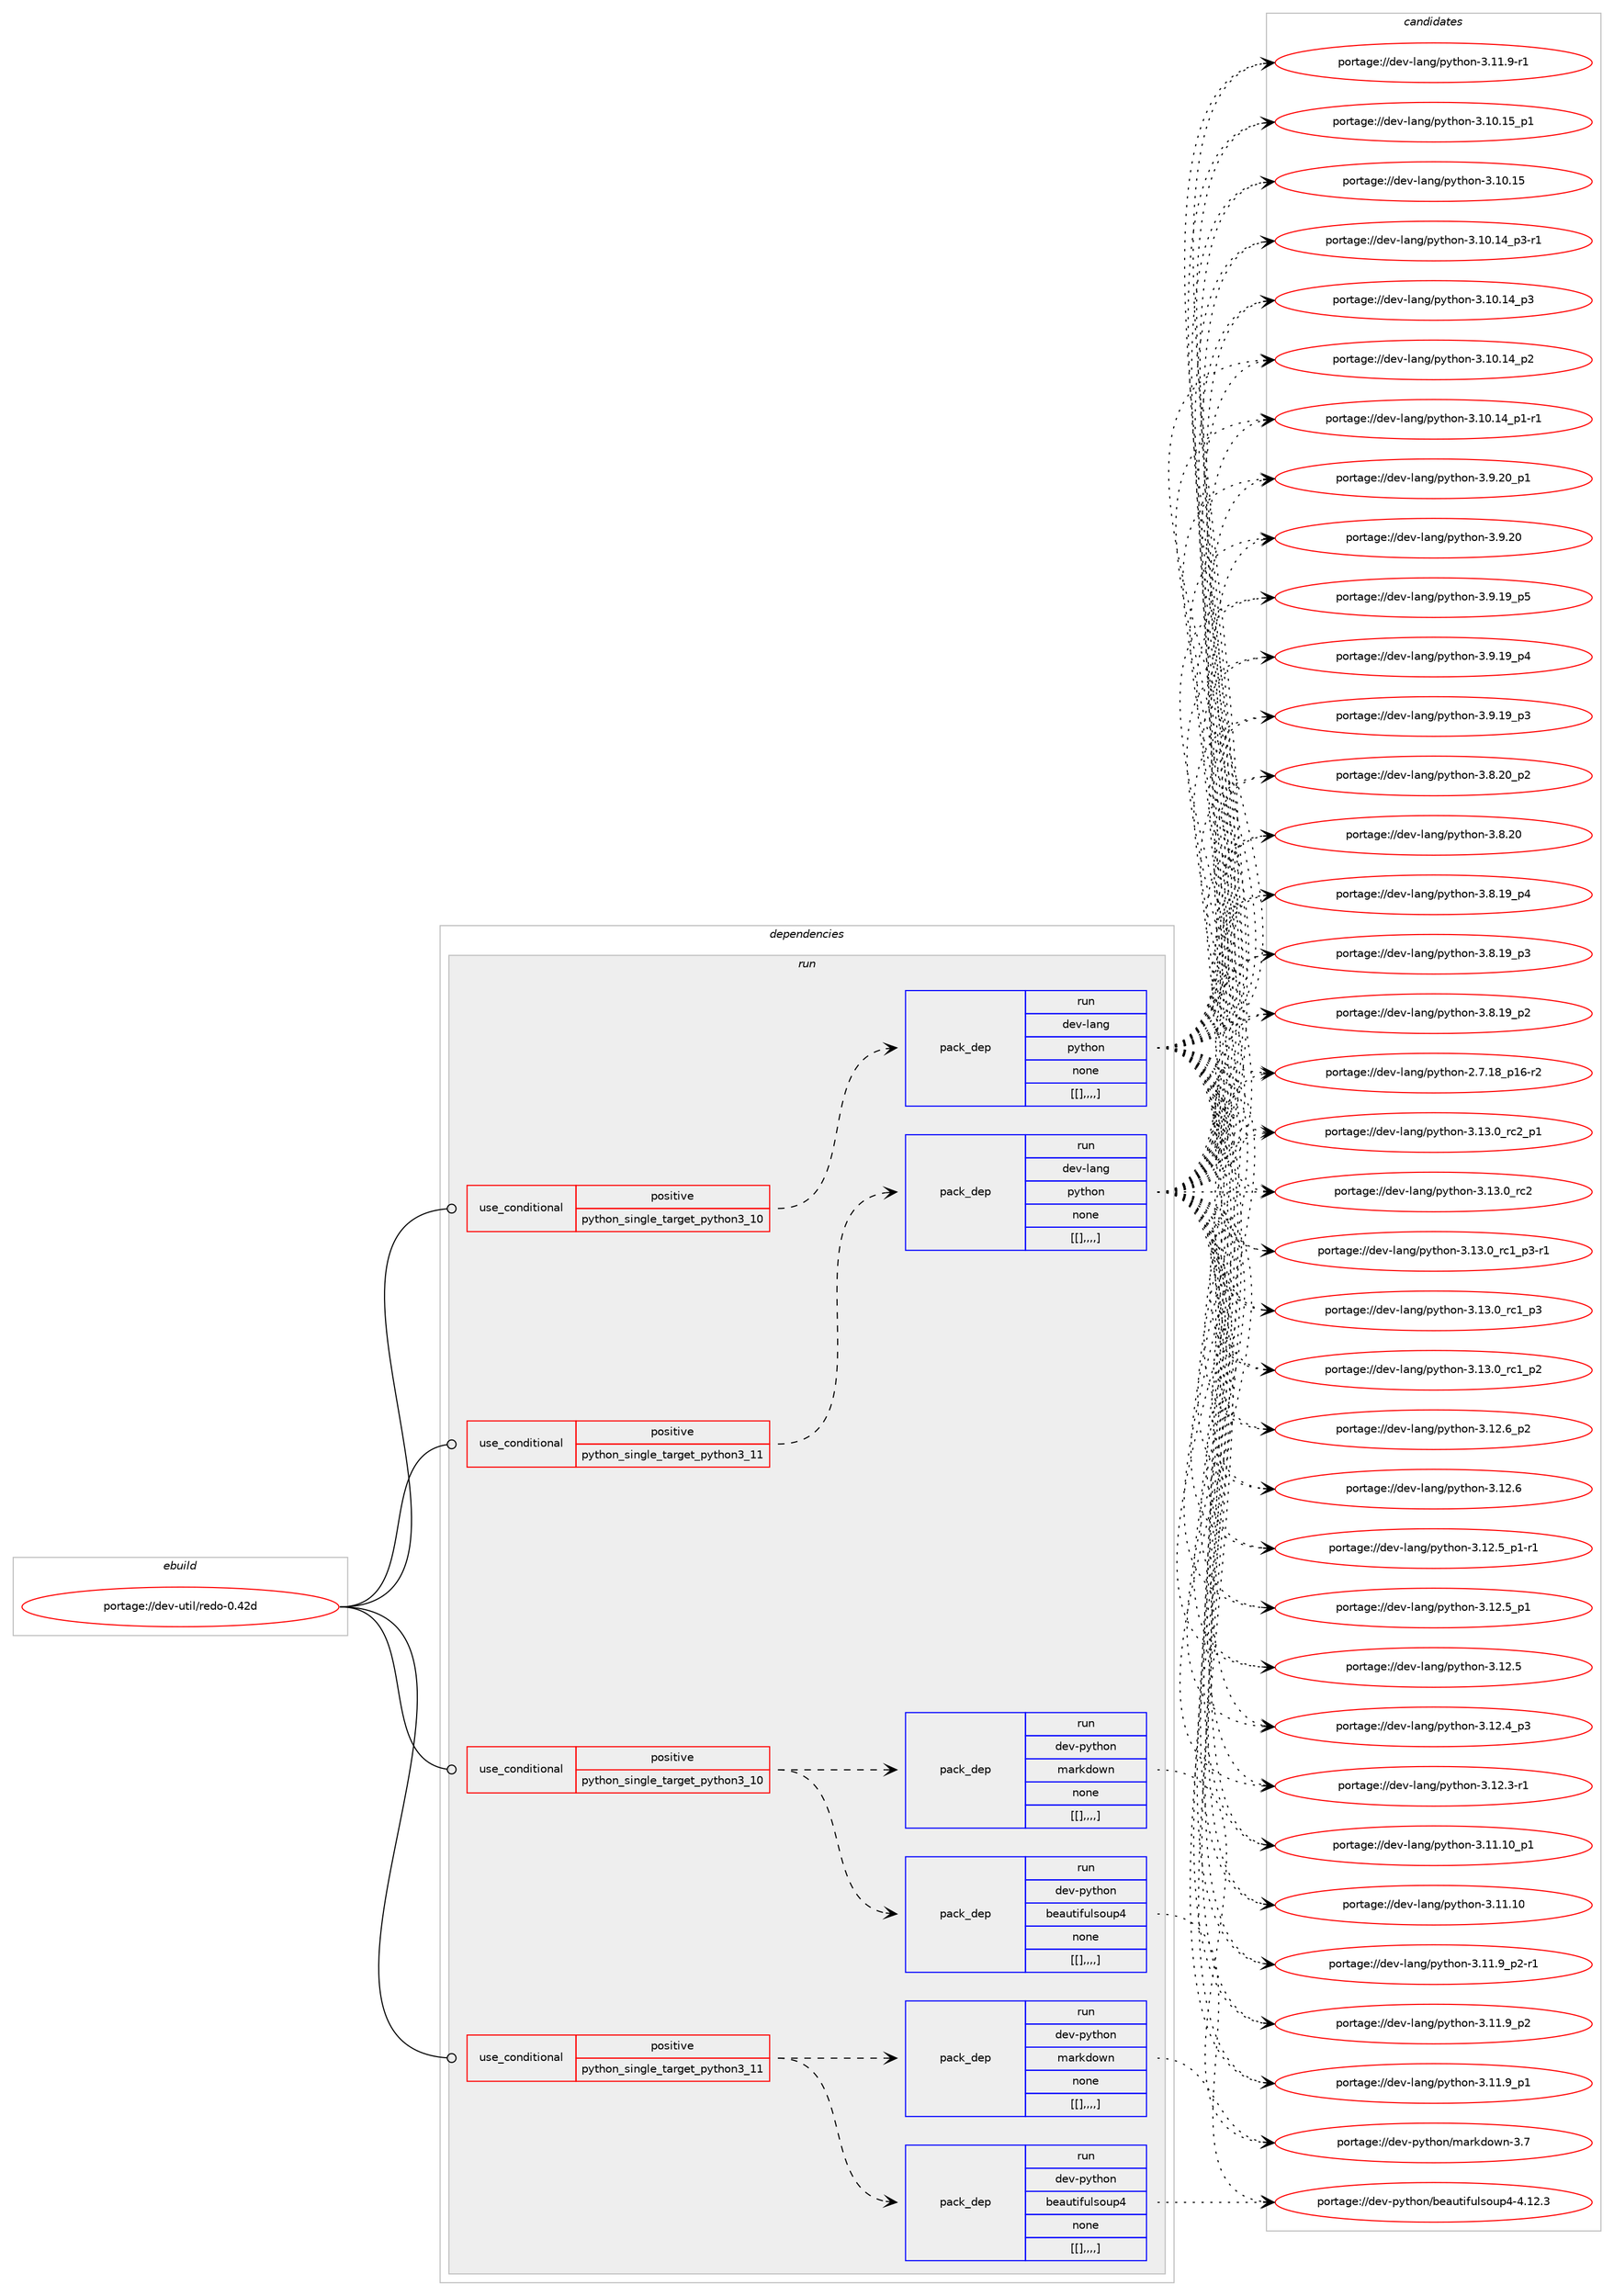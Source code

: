 digraph prolog {

# *************
# Graph options
# *************

newrank=true;
concentrate=true;
compound=true;
graph [rankdir=LR,fontname=Helvetica,fontsize=10,ranksep=1.5];#, ranksep=2.5, nodesep=0.2];
edge  [arrowhead=vee];
node  [fontname=Helvetica,fontsize=10];

# **********
# The ebuild
# **********

subgraph cluster_leftcol {
color=gray;
label=<<i>ebuild</i>>;
id [label="portage://dev-util/redo-0.42d", color=red, width=4, href="../dev-util/redo-0.42d.svg"];
}

# ****************
# The dependencies
# ****************

subgraph cluster_midcol {
color=gray;
label=<<i>dependencies</i>>;
subgraph cluster_compile {
fillcolor="#eeeeee";
style=filled;
label=<<i>compile</i>>;
}
subgraph cluster_compileandrun {
fillcolor="#eeeeee";
style=filled;
label=<<i>compile and run</i>>;
}
subgraph cluster_run {
fillcolor="#eeeeee";
style=filled;
label=<<i>run</i>>;
subgraph cond64214 {
dependency224159 [label=<<TABLE BORDER="0" CELLBORDER="1" CELLSPACING="0" CELLPADDING="4"><TR><TD ROWSPAN="3" CELLPADDING="10">use_conditional</TD></TR><TR><TD>positive</TD></TR><TR><TD>python_single_target_python3_10</TD></TR></TABLE>>, shape=none, color=red];
subgraph pack158509 {
dependency224160 [label=<<TABLE BORDER="0" CELLBORDER="1" CELLSPACING="0" CELLPADDING="4" WIDTH="220"><TR><TD ROWSPAN="6" CELLPADDING="30">pack_dep</TD></TR><TR><TD WIDTH="110">run</TD></TR><TR><TD>dev-lang</TD></TR><TR><TD>python</TD></TR><TR><TD>none</TD></TR><TR><TD>[[],,,,]</TD></TR></TABLE>>, shape=none, color=blue];
}
dependency224159:e -> dependency224160:w [weight=20,style="dashed",arrowhead="vee"];
}
id:e -> dependency224159:w [weight=20,style="solid",arrowhead="odot"];
subgraph cond64215 {
dependency224161 [label=<<TABLE BORDER="0" CELLBORDER="1" CELLSPACING="0" CELLPADDING="4"><TR><TD ROWSPAN="3" CELLPADDING="10">use_conditional</TD></TR><TR><TD>positive</TD></TR><TR><TD>python_single_target_python3_10</TD></TR></TABLE>>, shape=none, color=red];
subgraph pack158510 {
dependency224162 [label=<<TABLE BORDER="0" CELLBORDER="1" CELLSPACING="0" CELLPADDING="4" WIDTH="220"><TR><TD ROWSPAN="6" CELLPADDING="30">pack_dep</TD></TR><TR><TD WIDTH="110">run</TD></TR><TR><TD>dev-python</TD></TR><TR><TD>beautifulsoup4</TD></TR><TR><TD>none</TD></TR><TR><TD>[[],,,,]</TD></TR></TABLE>>, shape=none, color=blue];
}
dependency224161:e -> dependency224162:w [weight=20,style="dashed",arrowhead="vee"];
subgraph pack158511 {
dependency224163 [label=<<TABLE BORDER="0" CELLBORDER="1" CELLSPACING="0" CELLPADDING="4" WIDTH="220"><TR><TD ROWSPAN="6" CELLPADDING="30">pack_dep</TD></TR><TR><TD WIDTH="110">run</TD></TR><TR><TD>dev-python</TD></TR><TR><TD>markdown</TD></TR><TR><TD>none</TD></TR><TR><TD>[[],,,,]</TD></TR></TABLE>>, shape=none, color=blue];
}
dependency224161:e -> dependency224163:w [weight=20,style="dashed",arrowhead="vee"];
}
id:e -> dependency224161:w [weight=20,style="solid",arrowhead="odot"];
subgraph cond64216 {
dependency224164 [label=<<TABLE BORDER="0" CELLBORDER="1" CELLSPACING="0" CELLPADDING="4"><TR><TD ROWSPAN="3" CELLPADDING="10">use_conditional</TD></TR><TR><TD>positive</TD></TR><TR><TD>python_single_target_python3_11</TD></TR></TABLE>>, shape=none, color=red];
subgraph pack158512 {
dependency224165 [label=<<TABLE BORDER="0" CELLBORDER="1" CELLSPACING="0" CELLPADDING="4" WIDTH="220"><TR><TD ROWSPAN="6" CELLPADDING="30">pack_dep</TD></TR><TR><TD WIDTH="110">run</TD></TR><TR><TD>dev-lang</TD></TR><TR><TD>python</TD></TR><TR><TD>none</TD></TR><TR><TD>[[],,,,]</TD></TR></TABLE>>, shape=none, color=blue];
}
dependency224164:e -> dependency224165:w [weight=20,style="dashed",arrowhead="vee"];
}
id:e -> dependency224164:w [weight=20,style="solid",arrowhead="odot"];
subgraph cond64217 {
dependency224166 [label=<<TABLE BORDER="0" CELLBORDER="1" CELLSPACING="0" CELLPADDING="4"><TR><TD ROWSPAN="3" CELLPADDING="10">use_conditional</TD></TR><TR><TD>positive</TD></TR><TR><TD>python_single_target_python3_11</TD></TR></TABLE>>, shape=none, color=red];
subgraph pack158513 {
dependency224167 [label=<<TABLE BORDER="0" CELLBORDER="1" CELLSPACING="0" CELLPADDING="4" WIDTH="220"><TR><TD ROWSPAN="6" CELLPADDING="30">pack_dep</TD></TR><TR><TD WIDTH="110">run</TD></TR><TR><TD>dev-python</TD></TR><TR><TD>beautifulsoup4</TD></TR><TR><TD>none</TD></TR><TR><TD>[[],,,,]</TD></TR></TABLE>>, shape=none, color=blue];
}
dependency224166:e -> dependency224167:w [weight=20,style="dashed",arrowhead="vee"];
subgraph pack158514 {
dependency224168 [label=<<TABLE BORDER="0" CELLBORDER="1" CELLSPACING="0" CELLPADDING="4" WIDTH="220"><TR><TD ROWSPAN="6" CELLPADDING="30">pack_dep</TD></TR><TR><TD WIDTH="110">run</TD></TR><TR><TD>dev-python</TD></TR><TR><TD>markdown</TD></TR><TR><TD>none</TD></TR><TR><TD>[[],,,,]</TD></TR></TABLE>>, shape=none, color=blue];
}
dependency224166:e -> dependency224168:w [weight=20,style="dashed",arrowhead="vee"];
}
id:e -> dependency224166:w [weight=20,style="solid",arrowhead="odot"];
}
}

# **************
# The candidates
# **************

subgraph cluster_choices {
rank=same;
color=gray;
label=<<i>candidates</i>>;

subgraph choice158509 {
color=black;
nodesep=1;
choice100101118451089711010347112121116104111110455146495146489511499509511249 [label="portage://dev-lang/python-3.13.0_rc2_p1", color=red, width=4,href="../dev-lang/python-3.13.0_rc2_p1.svg"];
choice10010111845108971101034711212111610411111045514649514648951149950 [label="portage://dev-lang/python-3.13.0_rc2", color=red, width=4,href="../dev-lang/python-3.13.0_rc2.svg"];
choice1001011184510897110103471121211161041111104551464951464895114994995112514511449 [label="portage://dev-lang/python-3.13.0_rc1_p3-r1", color=red, width=4,href="../dev-lang/python-3.13.0_rc1_p3-r1.svg"];
choice100101118451089711010347112121116104111110455146495146489511499499511251 [label="portage://dev-lang/python-3.13.0_rc1_p3", color=red, width=4,href="../dev-lang/python-3.13.0_rc1_p3.svg"];
choice100101118451089711010347112121116104111110455146495146489511499499511250 [label="portage://dev-lang/python-3.13.0_rc1_p2", color=red, width=4,href="../dev-lang/python-3.13.0_rc1_p2.svg"];
choice100101118451089711010347112121116104111110455146495046549511250 [label="portage://dev-lang/python-3.12.6_p2", color=red, width=4,href="../dev-lang/python-3.12.6_p2.svg"];
choice10010111845108971101034711212111610411111045514649504654 [label="portage://dev-lang/python-3.12.6", color=red, width=4,href="../dev-lang/python-3.12.6.svg"];
choice1001011184510897110103471121211161041111104551464950465395112494511449 [label="portage://dev-lang/python-3.12.5_p1-r1", color=red, width=4,href="../dev-lang/python-3.12.5_p1-r1.svg"];
choice100101118451089711010347112121116104111110455146495046539511249 [label="portage://dev-lang/python-3.12.5_p1", color=red, width=4,href="../dev-lang/python-3.12.5_p1.svg"];
choice10010111845108971101034711212111610411111045514649504653 [label="portage://dev-lang/python-3.12.5", color=red, width=4,href="../dev-lang/python-3.12.5.svg"];
choice100101118451089711010347112121116104111110455146495046529511251 [label="portage://dev-lang/python-3.12.4_p3", color=red, width=4,href="../dev-lang/python-3.12.4_p3.svg"];
choice100101118451089711010347112121116104111110455146495046514511449 [label="portage://dev-lang/python-3.12.3-r1", color=red, width=4,href="../dev-lang/python-3.12.3-r1.svg"];
choice10010111845108971101034711212111610411111045514649494649489511249 [label="portage://dev-lang/python-3.11.10_p1", color=red, width=4,href="../dev-lang/python-3.11.10_p1.svg"];
choice1001011184510897110103471121211161041111104551464949464948 [label="portage://dev-lang/python-3.11.10", color=red, width=4,href="../dev-lang/python-3.11.10.svg"];
choice1001011184510897110103471121211161041111104551464949465795112504511449 [label="portage://dev-lang/python-3.11.9_p2-r1", color=red, width=4,href="../dev-lang/python-3.11.9_p2-r1.svg"];
choice100101118451089711010347112121116104111110455146494946579511250 [label="portage://dev-lang/python-3.11.9_p2", color=red, width=4,href="../dev-lang/python-3.11.9_p2.svg"];
choice100101118451089711010347112121116104111110455146494946579511249 [label="portage://dev-lang/python-3.11.9_p1", color=red, width=4,href="../dev-lang/python-3.11.9_p1.svg"];
choice100101118451089711010347112121116104111110455146494946574511449 [label="portage://dev-lang/python-3.11.9-r1", color=red, width=4,href="../dev-lang/python-3.11.9-r1.svg"];
choice10010111845108971101034711212111610411111045514649484649539511249 [label="portage://dev-lang/python-3.10.15_p1", color=red, width=4,href="../dev-lang/python-3.10.15_p1.svg"];
choice1001011184510897110103471121211161041111104551464948464953 [label="portage://dev-lang/python-3.10.15", color=red, width=4,href="../dev-lang/python-3.10.15.svg"];
choice100101118451089711010347112121116104111110455146494846495295112514511449 [label="portage://dev-lang/python-3.10.14_p3-r1", color=red, width=4,href="../dev-lang/python-3.10.14_p3-r1.svg"];
choice10010111845108971101034711212111610411111045514649484649529511251 [label="portage://dev-lang/python-3.10.14_p3", color=red, width=4,href="../dev-lang/python-3.10.14_p3.svg"];
choice10010111845108971101034711212111610411111045514649484649529511250 [label="portage://dev-lang/python-3.10.14_p2", color=red, width=4,href="../dev-lang/python-3.10.14_p2.svg"];
choice100101118451089711010347112121116104111110455146494846495295112494511449 [label="portage://dev-lang/python-3.10.14_p1-r1", color=red, width=4,href="../dev-lang/python-3.10.14_p1-r1.svg"];
choice100101118451089711010347112121116104111110455146574650489511249 [label="portage://dev-lang/python-3.9.20_p1", color=red, width=4,href="../dev-lang/python-3.9.20_p1.svg"];
choice10010111845108971101034711212111610411111045514657465048 [label="portage://dev-lang/python-3.9.20", color=red, width=4,href="../dev-lang/python-3.9.20.svg"];
choice100101118451089711010347112121116104111110455146574649579511253 [label="portage://dev-lang/python-3.9.19_p5", color=red, width=4,href="../dev-lang/python-3.9.19_p5.svg"];
choice100101118451089711010347112121116104111110455146574649579511252 [label="portage://dev-lang/python-3.9.19_p4", color=red, width=4,href="../dev-lang/python-3.9.19_p4.svg"];
choice100101118451089711010347112121116104111110455146574649579511251 [label="portage://dev-lang/python-3.9.19_p3", color=red, width=4,href="../dev-lang/python-3.9.19_p3.svg"];
choice100101118451089711010347112121116104111110455146564650489511250 [label="portage://dev-lang/python-3.8.20_p2", color=red, width=4,href="../dev-lang/python-3.8.20_p2.svg"];
choice10010111845108971101034711212111610411111045514656465048 [label="portage://dev-lang/python-3.8.20", color=red, width=4,href="../dev-lang/python-3.8.20.svg"];
choice100101118451089711010347112121116104111110455146564649579511252 [label="portage://dev-lang/python-3.8.19_p4", color=red, width=4,href="../dev-lang/python-3.8.19_p4.svg"];
choice100101118451089711010347112121116104111110455146564649579511251 [label="portage://dev-lang/python-3.8.19_p3", color=red, width=4,href="../dev-lang/python-3.8.19_p3.svg"];
choice100101118451089711010347112121116104111110455146564649579511250 [label="portage://dev-lang/python-3.8.19_p2", color=red, width=4,href="../dev-lang/python-3.8.19_p2.svg"];
choice100101118451089711010347112121116104111110455046554649569511249544511450 [label="portage://dev-lang/python-2.7.18_p16-r2", color=red, width=4,href="../dev-lang/python-2.7.18_p16-r2.svg"];
dependency224160:e -> choice100101118451089711010347112121116104111110455146495146489511499509511249:w [style=dotted,weight="100"];
dependency224160:e -> choice10010111845108971101034711212111610411111045514649514648951149950:w [style=dotted,weight="100"];
dependency224160:e -> choice1001011184510897110103471121211161041111104551464951464895114994995112514511449:w [style=dotted,weight="100"];
dependency224160:e -> choice100101118451089711010347112121116104111110455146495146489511499499511251:w [style=dotted,weight="100"];
dependency224160:e -> choice100101118451089711010347112121116104111110455146495146489511499499511250:w [style=dotted,weight="100"];
dependency224160:e -> choice100101118451089711010347112121116104111110455146495046549511250:w [style=dotted,weight="100"];
dependency224160:e -> choice10010111845108971101034711212111610411111045514649504654:w [style=dotted,weight="100"];
dependency224160:e -> choice1001011184510897110103471121211161041111104551464950465395112494511449:w [style=dotted,weight="100"];
dependency224160:e -> choice100101118451089711010347112121116104111110455146495046539511249:w [style=dotted,weight="100"];
dependency224160:e -> choice10010111845108971101034711212111610411111045514649504653:w [style=dotted,weight="100"];
dependency224160:e -> choice100101118451089711010347112121116104111110455146495046529511251:w [style=dotted,weight="100"];
dependency224160:e -> choice100101118451089711010347112121116104111110455146495046514511449:w [style=dotted,weight="100"];
dependency224160:e -> choice10010111845108971101034711212111610411111045514649494649489511249:w [style=dotted,weight="100"];
dependency224160:e -> choice1001011184510897110103471121211161041111104551464949464948:w [style=dotted,weight="100"];
dependency224160:e -> choice1001011184510897110103471121211161041111104551464949465795112504511449:w [style=dotted,weight="100"];
dependency224160:e -> choice100101118451089711010347112121116104111110455146494946579511250:w [style=dotted,weight="100"];
dependency224160:e -> choice100101118451089711010347112121116104111110455146494946579511249:w [style=dotted,weight="100"];
dependency224160:e -> choice100101118451089711010347112121116104111110455146494946574511449:w [style=dotted,weight="100"];
dependency224160:e -> choice10010111845108971101034711212111610411111045514649484649539511249:w [style=dotted,weight="100"];
dependency224160:e -> choice1001011184510897110103471121211161041111104551464948464953:w [style=dotted,weight="100"];
dependency224160:e -> choice100101118451089711010347112121116104111110455146494846495295112514511449:w [style=dotted,weight="100"];
dependency224160:e -> choice10010111845108971101034711212111610411111045514649484649529511251:w [style=dotted,weight="100"];
dependency224160:e -> choice10010111845108971101034711212111610411111045514649484649529511250:w [style=dotted,weight="100"];
dependency224160:e -> choice100101118451089711010347112121116104111110455146494846495295112494511449:w [style=dotted,weight="100"];
dependency224160:e -> choice100101118451089711010347112121116104111110455146574650489511249:w [style=dotted,weight="100"];
dependency224160:e -> choice10010111845108971101034711212111610411111045514657465048:w [style=dotted,weight="100"];
dependency224160:e -> choice100101118451089711010347112121116104111110455146574649579511253:w [style=dotted,weight="100"];
dependency224160:e -> choice100101118451089711010347112121116104111110455146574649579511252:w [style=dotted,weight="100"];
dependency224160:e -> choice100101118451089711010347112121116104111110455146574649579511251:w [style=dotted,weight="100"];
dependency224160:e -> choice100101118451089711010347112121116104111110455146564650489511250:w [style=dotted,weight="100"];
dependency224160:e -> choice10010111845108971101034711212111610411111045514656465048:w [style=dotted,weight="100"];
dependency224160:e -> choice100101118451089711010347112121116104111110455146564649579511252:w [style=dotted,weight="100"];
dependency224160:e -> choice100101118451089711010347112121116104111110455146564649579511251:w [style=dotted,weight="100"];
dependency224160:e -> choice100101118451089711010347112121116104111110455146564649579511250:w [style=dotted,weight="100"];
dependency224160:e -> choice100101118451089711010347112121116104111110455046554649569511249544511450:w [style=dotted,weight="100"];
}
subgraph choice158510 {
color=black;
nodesep=1;
choice100101118451121211161041111104798101971171161051021171081151111171125245524649504651 [label="portage://dev-python/beautifulsoup4-4.12.3", color=red, width=4,href="../dev-python/beautifulsoup4-4.12.3.svg"];
dependency224162:e -> choice100101118451121211161041111104798101971171161051021171081151111171125245524649504651:w [style=dotted,weight="100"];
}
subgraph choice158511 {
color=black;
nodesep=1;
choice10010111845112121116104111110471099711410710011111911045514655 [label="portage://dev-python/markdown-3.7", color=red, width=4,href="../dev-python/markdown-3.7.svg"];
dependency224163:e -> choice10010111845112121116104111110471099711410710011111911045514655:w [style=dotted,weight="100"];
}
subgraph choice158512 {
color=black;
nodesep=1;
choice100101118451089711010347112121116104111110455146495146489511499509511249 [label="portage://dev-lang/python-3.13.0_rc2_p1", color=red, width=4,href="../dev-lang/python-3.13.0_rc2_p1.svg"];
choice10010111845108971101034711212111610411111045514649514648951149950 [label="portage://dev-lang/python-3.13.0_rc2", color=red, width=4,href="../dev-lang/python-3.13.0_rc2.svg"];
choice1001011184510897110103471121211161041111104551464951464895114994995112514511449 [label="portage://dev-lang/python-3.13.0_rc1_p3-r1", color=red, width=4,href="../dev-lang/python-3.13.0_rc1_p3-r1.svg"];
choice100101118451089711010347112121116104111110455146495146489511499499511251 [label="portage://dev-lang/python-3.13.0_rc1_p3", color=red, width=4,href="../dev-lang/python-3.13.0_rc1_p3.svg"];
choice100101118451089711010347112121116104111110455146495146489511499499511250 [label="portage://dev-lang/python-3.13.0_rc1_p2", color=red, width=4,href="../dev-lang/python-3.13.0_rc1_p2.svg"];
choice100101118451089711010347112121116104111110455146495046549511250 [label="portage://dev-lang/python-3.12.6_p2", color=red, width=4,href="../dev-lang/python-3.12.6_p2.svg"];
choice10010111845108971101034711212111610411111045514649504654 [label="portage://dev-lang/python-3.12.6", color=red, width=4,href="../dev-lang/python-3.12.6.svg"];
choice1001011184510897110103471121211161041111104551464950465395112494511449 [label="portage://dev-lang/python-3.12.5_p1-r1", color=red, width=4,href="../dev-lang/python-3.12.5_p1-r1.svg"];
choice100101118451089711010347112121116104111110455146495046539511249 [label="portage://dev-lang/python-3.12.5_p1", color=red, width=4,href="../dev-lang/python-3.12.5_p1.svg"];
choice10010111845108971101034711212111610411111045514649504653 [label="portage://dev-lang/python-3.12.5", color=red, width=4,href="../dev-lang/python-3.12.5.svg"];
choice100101118451089711010347112121116104111110455146495046529511251 [label="portage://dev-lang/python-3.12.4_p3", color=red, width=4,href="../dev-lang/python-3.12.4_p3.svg"];
choice100101118451089711010347112121116104111110455146495046514511449 [label="portage://dev-lang/python-3.12.3-r1", color=red, width=4,href="../dev-lang/python-3.12.3-r1.svg"];
choice10010111845108971101034711212111610411111045514649494649489511249 [label="portage://dev-lang/python-3.11.10_p1", color=red, width=4,href="../dev-lang/python-3.11.10_p1.svg"];
choice1001011184510897110103471121211161041111104551464949464948 [label="portage://dev-lang/python-3.11.10", color=red, width=4,href="../dev-lang/python-3.11.10.svg"];
choice1001011184510897110103471121211161041111104551464949465795112504511449 [label="portage://dev-lang/python-3.11.9_p2-r1", color=red, width=4,href="../dev-lang/python-3.11.9_p2-r1.svg"];
choice100101118451089711010347112121116104111110455146494946579511250 [label="portage://dev-lang/python-3.11.9_p2", color=red, width=4,href="../dev-lang/python-3.11.9_p2.svg"];
choice100101118451089711010347112121116104111110455146494946579511249 [label="portage://dev-lang/python-3.11.9_p1", color=red, width=4,href="../dev-lang/python-3.11.9_p1.svg"];
choice100101118451089711010347112121116104111110455146494946574511449 [label="portage://dev-lang/python-3.11.9-r1", color=red, width=4,href="../dev-lang/python-3.11.9-r1.svg"];
choice10010111845108971101034711212111610411111045514649484649539511249 [label="portage://dev-lang/python-3.10.15_p1", color=red, width=4,href="../dev-lang/python-3.10.15_p1.svg"];
choice1001011184510897110103471121211161041111104551464948464953 [label="portage://dev-lang/python-3.10.15", color=red, width=4,href="../dev-lang/python-3.10.15.svg"];
choice100101118451089711010347112121116104111110455146494846495295112514511449 [label="portage://dev-lang/python-3.10.14_p3-r1", color=red, width=4,href="../dev-lang/python-3.10.14_p3-r1.svg"];
choice10010111845108971101034711212111610411111045514649484649529511251 [label="portage://dev-lang/python-3.10.14_p3", color=red, width=4,href="../dev-lang/python-3.10.14_p3.svg"];
choice10010111845108971101034711212111610411111045514649484649529511250 [label="portage://dev-lang/python-3.10.14_p2", color=red, width=4,href="../dev-lang/python-3.10.14_p2.svg"];
choice100101118451089711010347112121116104111110455146494846495295112494511449 [label="portage://dev-lang/python-3.10.14_p1-r1", color=red, width=4,href="../dev-lang/python-3.10.14_p1-r1.svg"];
choice100101118451089711010347112121116104111110455146574650489511249 [label="portage://dev-lang/python-3.9.20_p1", color=red, width=4,href="../dev-lang/python-3.9.20_p1.svg"];
choice10010111845108971101034711212111610411111045514657465048 [label="portage://dev-lang/python-3.9.20", color=red, width=4,href="../dev-lang/python-3.9.20.svg"];
choice100101118451089711010347112121116104111110455146574649579511253 [label="portage://dev-lang/python-3.9.19_p5", color=red, width=4,href="../dev-lang/python-3.9.19_p5.svg"];
choice100101118451089711010347112121116104111110455146574649579511252 [label="portage://dev-lang/python-3.9.19_p4", color=red, width=4,href="../dev-lang/python-3.9.19_p4.svg"];
choice100101118451089711010347112121116104111110455146574649579511251 [label="portage://dev-lang/python-3.9.19_p3", color=red, width=4,href="../dev-lang/python-3.9.19_p3.svg"];
choice100101118451089711010347112121116104111110455146564650489511250 [label="portage://dev-lang/python-3.8.20_p2", color=red, width=4,href="../dev-lang/python-3.8.20_p2.svg"];
choice10010111845108971101034711212111610411111045514656465048 [label="portage://dev-lang/python-3.8.20", color=red, width=4,href="../dev-lang/python-3.8.20.svg"];
choice100101118451089711010347112121116104111110455146564649579511252 [label="portage://dev-lang/python-3.8.19_p4", color=red, width=4,href="../dev-lang/python-3.8.19_p4.svg"];
choice100101118451089711010347112121116104111110455146564649579511251 [label="portage://dev-lang/python-3.8.19_p3", color=red, width=4,href="../dev-lang/python-3.8.19_p3.svg"];
choice100101118451089711010347112121116104111110455146564649579511250 [label="portage://dev-lang/python-3.8.19_p2", color=red, width=4,href="../dev-lang/python-3.8.19_p2.svg"];
choice100101118451089711010347112121116104111110455046554649569511249544511450 [label="portage://dev-lang/python-2.7.18_p16-r2", color=red, width=4,href="../dev-lang/python-2.7.18_p16-r2.svg"];
dependency224165:e -> choice100101118451089711010347112121116104111110455146495146489511499509511249:w [style=dotted,weight="100"];
dependency224165:e -> choice10010111845108971101034711212111610411111045514649514648951149950:w [style=dotted,weight="100"];
dependency224165:e -> choice1001011184510897110103471121211161041111104551464951464895114994995112514511449:w [style=dotted,weight="100"];
dependency224165:e -> choice100101118451089711010347112121116104111110455146495146489511499499511251:w [style=dotted,weight="100"];
dependency224165:e -> choice100101118451089711010347112121116104111110455146495146489511499499511250:w [style=dotted,weight="100"];
dependency224165:e -> choice100101118451089711010347112121116104111110455146495046549511250:w [style=dotted,weight="100"];
dependency224165:e -> choice10010111845108971101034711212111610411111045514649504654:w [style=dotted,weight="100"];
dependency224165:e -> choice1001011184510897110103471121211161041111104551464950465395112494511449:w [style=dotted,weight="100"];
dependency224165:e -> choice100101118451089711010347112121116104111110455146495046539511249:w [style=dotted,weight="100"];
dependency224165:e -> choice10010111845108971101034711212111610411111045514649504653:w [style=dotted,weight="100"];
dependency224165:e -> choice100101118451089711010347112121116104111110455146495046529511251:w [style=dotted,weight="100"];
dependency224165:e -> choice100101118451089711010347112121116104111110455146495046514511449:w [style=dotted,weight="100"];
dependency224165:e -> choice10010111845108971101034711212111610411111045514649494649489511249:w [style=dotted,weight="100"];
dependency224165:e -> choice1001011184510897110103471121211161041111104551464949464948:w [style=dotted,weight="100"];
dependency224165:e -> choice1001011184510897110103471121211161041111104551464949465795112504511449:w [style=dotted,weight="100"];
dependency224165:e -> choice100101118451089711010347112121116104111110455146494946579511250:w [style=dotted,weight="100"];
dependency224165:e -> choice100101118451089711010347112121116104111110455146494946579511249:w [style=dotted,weight="100"];
dependency224165:e -> choice100101118451089711010347112121116104111110455146494946574511449:w [style=dotted,weight="100"];
dependency224165:e -> choice10010111845108971101034711212111610411111045514649484649539511249:w [style=dotted,weight="100"];
dependency224165:e -> choice1001011184510897110103471121211161041111104551464948464953:w [style=dotted,weight="100"];
dependency224165:e -> choice100101118451089711010347112121116104111110455146494846495295112514511449:w [style=dotted,weight="100"];
dependency224165:e -> choice10010111845108971101034711212111610411111045514649484649529511251:w [style=dotted,weight="100"];
dependency224165:e -> choice10010111845108971101034711212111610411111045514649484649529511250:w [style=dotted,weight="100"];
dependency224165:e -> choice100101118451089711010347112121116104111110455146494846495295112494511449:w [style=dotted,weight="100"];
dependency224165:e -> choice100101118451089711010347112121116104111110455146574650489511249:w [style=dotted,weight="100"];
dependency224165:e -> choice10010111845108971101034711212111610411111045514657465048:w [style=dotted,weight="100"];
dependency224165:e -> choice100101118451089711010347112121116104111110455146574649579511253:w [style=dotted,weight="100"];
dependency224165:e -> choice100101118451089711010347112121116104111110455146574649579511252:w [style=dotted,weight="100"];
dependency224165:e -> choice100101118451089711010347112121116104111110455146574649579511251:w [style=dotted,weight="100"];
dependency224165:e -> choice100101118451089711010347112121116104111110455146564650489511250:w [style=dotted,weight="100"];
dependency224165:e -> choice10010111845108971101034711212111610411111045514656465048:w [style=dotted,weight="100"];
dependency224165:e -> choice100101118451089711010347112121116104111110455146564649579511252:w [style=dotted,weight="100"];
dependency224165:e -> choice100101118451089711010347112121116104111110455146564649579511251:w [style=dotted,weight="100"];
dependency224165:e -> choice100101118451089711010347112121116104111110455146564649579511250:w [style=dotted,weight="100"];
dependency224165:e -> choice100101118451089711010347112121116104111110455046554649569511249544511450:w [style=dotted,weight="100"];
}
subgraph choice158513 {
color=black;
nodesep=1;
choice100101118451121211161041111104798101971171161051021171081151111171125245524649504651 [label="portage://dev-python/beautifulsoup4-4.12.3", color=red, width=4,href="../dev-python/beautifulsoup4-4.12.3.svg"];
dependency224167:e -> choice100101118451121211161041111104798101971171161051021171081151111171125245524649504651:w [style=dotted,weight="100"];
}
subgraph choice158514 {
color=black;
nodesep=1;
choice10010111845112121116104111110471099711410710011111911045514655 [label="portage://dev-python/markdown-3.7", color=red, width=4,href="../dev-python/markdown-3.7.svg"];
dependency224168:e -> choice10010111845112121116104111110471099711410710011111911045514655:w [style=dotted,weight="100"];
}
}

}
